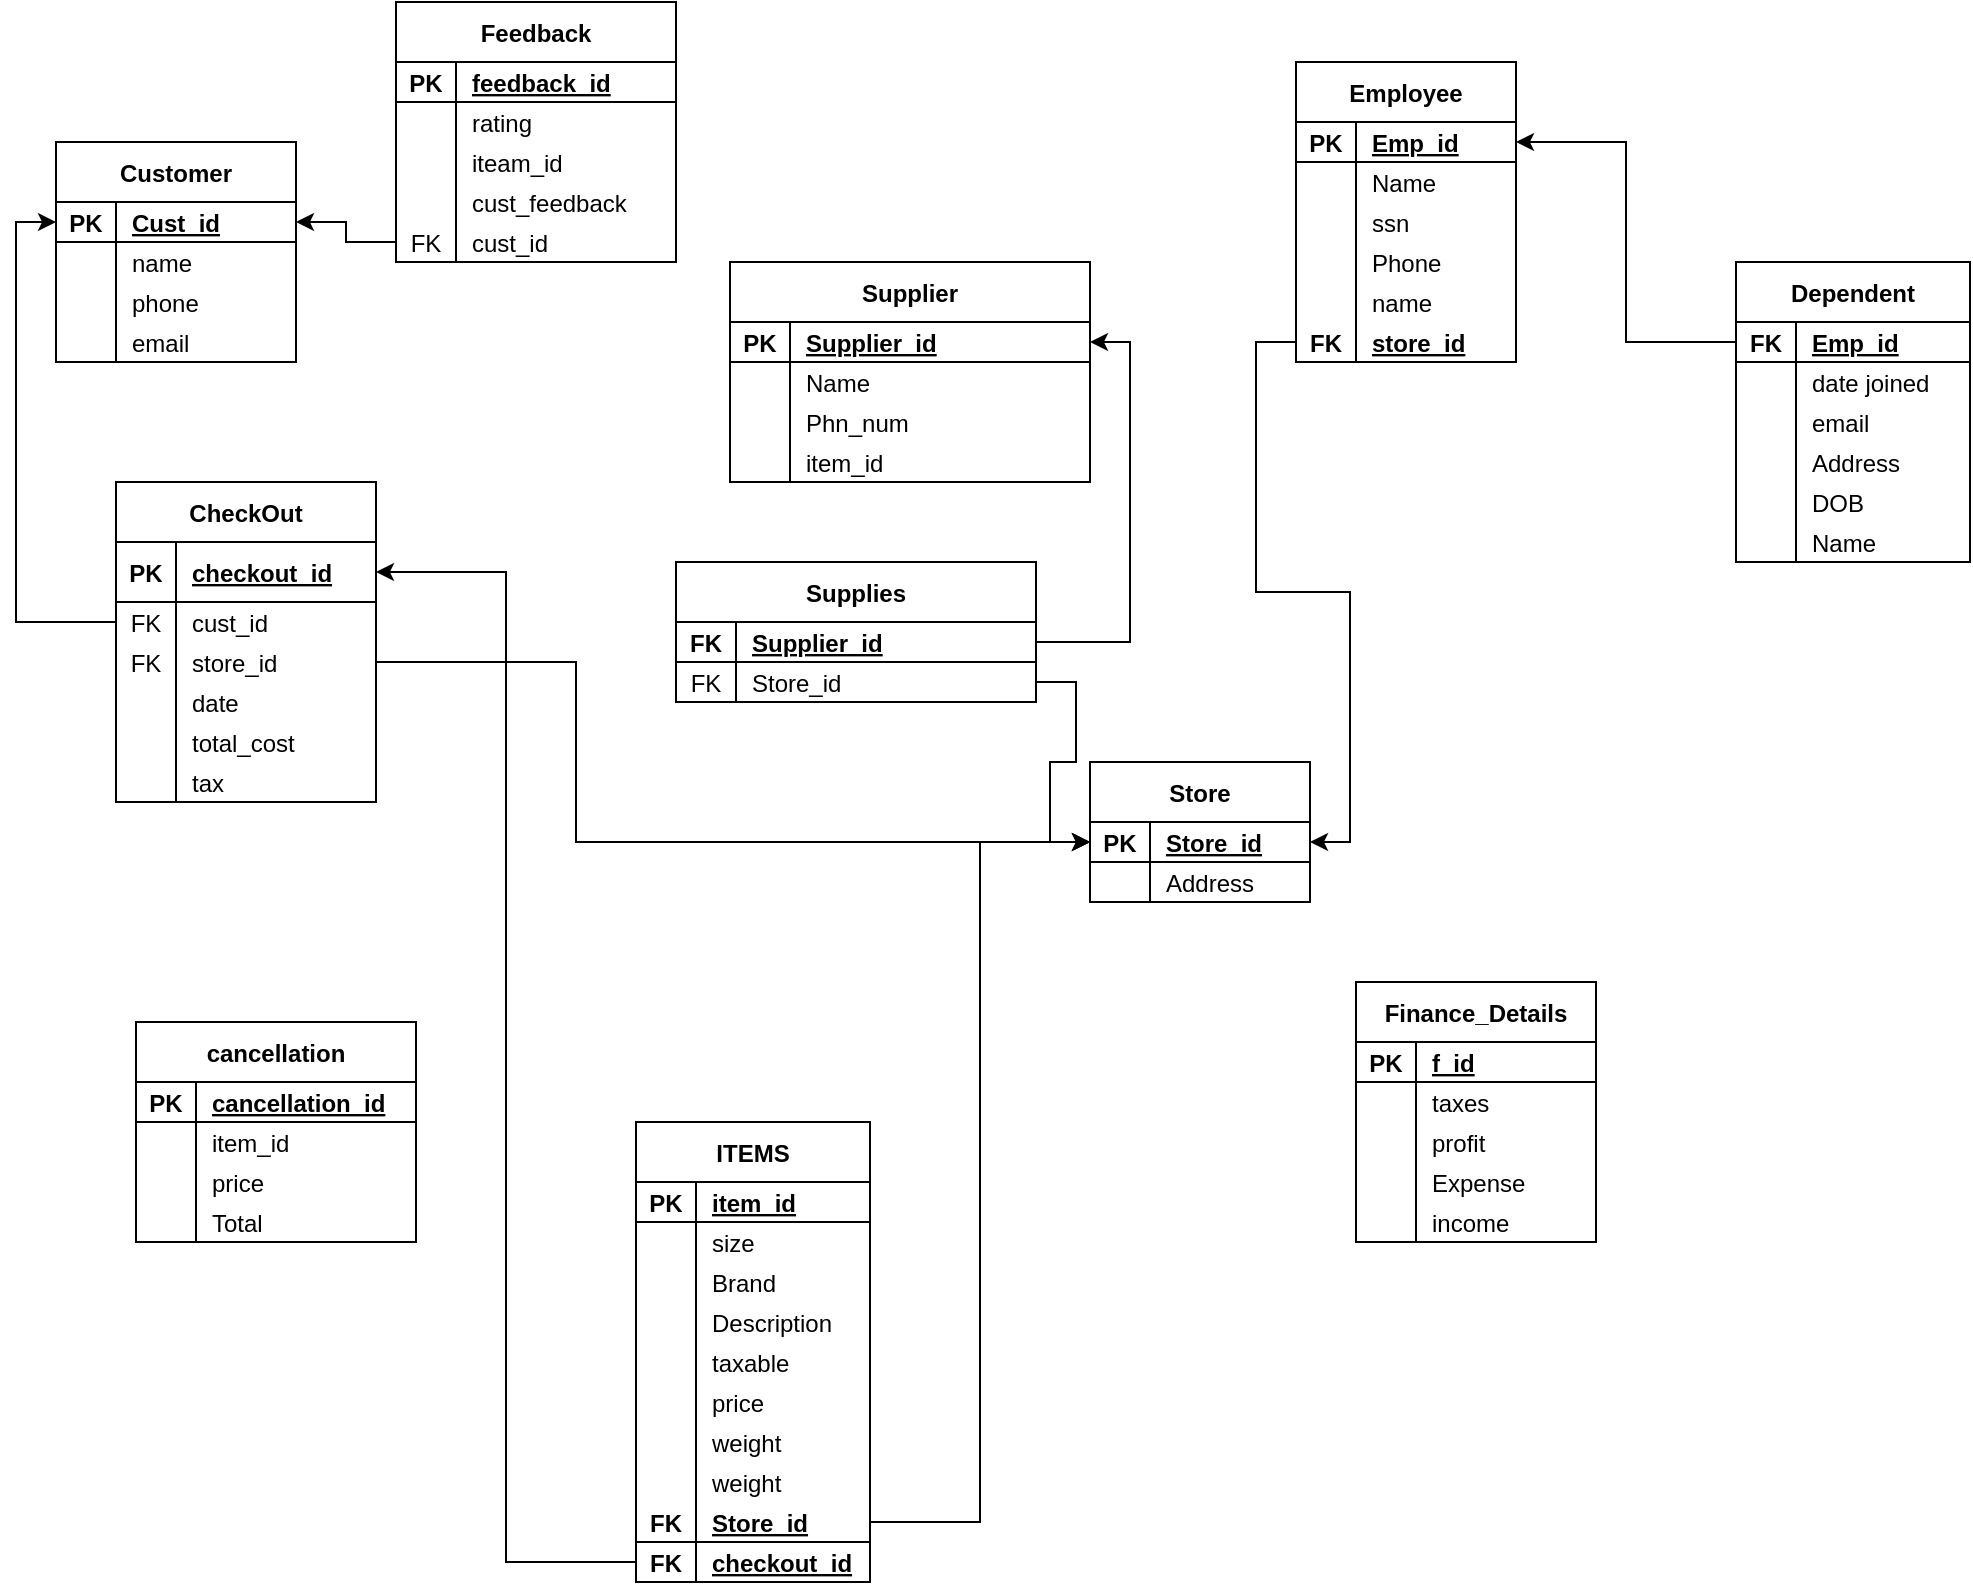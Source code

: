 <mxfile version="15.5.0" type="device"><diagram id="Qn04SrUW5E9qcEOKA5sf" name="Page-1"><mxGraphModel dx="1483" dy="833" grid="1" gridSize="10" guides="1" tooltips="1" connect="1" arrows="1" fold="1" page="1" pageScale="1" pageWidth="850" pageHeight="1100" math="0" shadow="0"><root><mxCell id="0"/><mxCell id="1" parent="0"/><mxCell id="wK6qM1mbIVK-55Dz6haw-14" value="Employee" style="shape=table;startSize=30;container=1;collapsible=1;childLayout=tableLayout;fixedRows=1;rowLines=0;fontStyle=1;align=center;resizeLast=1;" vertex="1" parent="1"><mxGeometry x="720" y="50" width="110" height="150" as="geometry"/></mxCell><mxCell id="wK6qM1mbIVK-55Dz6haw-15" value="" style="shape=partialRectangle;collapsible=0;dropTarget=0;pointerEvents=0;fillColor=none;top=0;left=0;bottom=1;right=0;points=[[0,0.5],[1,0.5]];portConstraint=eastwest;" vertex="1" parent="wK6qM1mbIVK-55Dz6haw-14"><mxGeometry y="30" width="110" height="20" as="geometry"/></mxCell><mxCell id="wK6qM1mbIVK-55Dz6haw-16" value="PK" style="shape=partialRectangle;connectable=0;fillColor=none;top=0;left=0;bottom=0;right=0;fontStyle=1;overflow=hidden;" vertex="1" parent="wK6qM1mbIVK-55Dz6haw-15"><mxGeometry width="30" height="20" as="geometry"><mxRectangle width="30" height="20" as="alternateBounds"/></mxGeometry></mxCell><mxCell id="wK6qM1mbIVK-55Dz6haw-17" value="Emp_id" style="shape=partialRectangle;connectable=0;fillColor=none;top=0;left=0;bottom=0;right=0;align=left;spacingLeft=6;fontStyle=5;overflow=hidden;" vertex="1" parent="wK6qM1mbIVK-55Dz6haw-15"><mxGeometry x="30" width="80" height="20" as="geometry"><mxRectangle width="80" height="20" as="alternateBounds"/></mxGeometry></mxCell><mxCell id="wK6qM1mbIVK-55Dz6haw-18" value="" style="shape=partialRectangle;collapsible=0;dropTarget=0;pointerEvents=0;fillColor=none;top=0;left=0;bottom=0;right=0;points=[[0,0.5],[1,0.5]];portConstraint=eastwest;" vertex="1" parent="wK6qM1mbIVK-55Dz6haw-14"><mxGeometry y="50" width="110" height="20" as="geometry"/></mxCell><mxCell id="wK6qM1mbIVK-55Dz6haw-19" value="" style="shape=partialRectangle;connectable=0;fillColor=none;top=0;left=0;bottom=0;right=0;editable=1;overflow=hidden;" vertex="1" parent="wK6qM1mbIVK-55Dz6haw-18"><mxGeometry width="30" height="20" as="geometry"><mxRectangle width="30" height="20" as="alternateBounds"/></mxGeometry></mxCell><mxCell id="wK6qM1mbIVK-55Dz6haw-20" value="Name" style="shape=partialRectangle;connectable=0;fillColor=none;top=0;left=0;bottom=0;right=0;align=left;spacingLeft=6;overflow=hidden;" vertex="1" parent="wK6qM1mbIVK-55Dz6haw-18"><mxGeometry x="30" width="80" height="20" as="geometry"><mxRectangle width="80" height="20" as="alternateBounds"/></mxGeometry></mxCell><mxCell id="wK6qM1mbIVK-55Dz6haw-21" value="" style="shape=partialRectangle;collapsible=0;dropTarget=0;pointerEvents=0;fillColor=none;top=0;left=0;bottom=0;right=0;points=[[0,0.5],[1,0.5]];portConstraint=eastwest;" vertex="1" parent="wK6qM1mbIVK-55Dz6haw-14"><mxGeometry y="70" width="110" height="20" as="geometry"/></mxCell><mxCell id="wK6qM1mbIVK-55Dz6haw-22" value="" style="shape=partialRectangle;connectable=0;fillColor=none;top=0;left=0;bottom=0;right=0;editable=1;overflow=hidden;" vertex="1" parent="wK6qM1mbIVK-55Dz6haw-21"><mxGeometry width="30" height="20" as="geometry"><mxRectangle width="30" height="20" as="alternateBounds"/></mxGeometry></mxCell><mxCell id="wK6qM1mbIVK-55Dz6haw-23" value="ssn" style="shape=partialRectangle;connectable=0;fillColor=none;top=0;left=0;bottom=0;right=0;align=left;spacingLeft=6;overflow=hidden;" vertex="1" parent="wK6qM1mbIVK-55Dz6haw-21"><mxGeometry x="30" width="80" height="20" as="geometry"><mxRectangle width="80" height="20" as="alternateBounds"/></mxGeometry></mxCell><mxCell id="wK6qM1mbIVK-55Dz6haw-24" value="" style="shape=partialRectangle;collapsible=0;dropTarget=0;pointerEvents=0;fillColor=none;top=0;left=0;bottom=0;right=0;points=[[0,0.5],[1,0.5]];portConstraint=eastwest;" vertex="1" parent="wK6qM1mbIVK-55Dz6haw-14"><mxGeometry y="90" width="110" height="20" as="geometry"/></mxCell><mxCell id="wK6qM1mbIVK-55Dz6haw-25" value="" style="shape=partialRectangle;connectable=0;fillColor=none;top=0;left=0;bottom=0;right=0;editable=1;overflow=hidden;" vertex="1" parent="wK6qM1mbIVK-55Dz6haw-24"><mxGeometry width="30" height="20" as="geometry"><mxRectangle width="30" height="20" as="alternateBounds"/></mxGeometry></mxCell><mxCell id="wK6qM1mbIVK-55Dz6haw-26" value="Phone" style="shape=partialRectangle;connectable=0;fillColor=none;top=0;left=0;bottom=0;right=0;align=left;spacingLeft=6;overflow=hidden;" vertex="1" parent="wK6qM1mbIVK-55Dz6haw-24"><mxGeometry x="30" width="80" height="20" as="geometry"><mxRectangle width="80" height="20" as="alternateBounds"/></mxGeometry></mxCell><mxCell id="wK6qM1mbIVK-55Dz6haw-137" value="" style="shape=partialRectangle;collapsible=0;dropTarget=0;pointerEvents=0;fillColor=none;top=0;left=0;bottom=0;right=0;points=[[0,0.5],[1,0.5]];portConstraint=eastwest;" vertex="1" parent="wK6qM1mbIVK-55Dz6haw-14"><mxGeometry y="110" width="110" height="20" as="geometry"/></mxCell><mxCell id="wK6qM1mbIVK-55Dz6haw-138" value="" style="shape=partialRectangle;connectable=0;fillColor=none;top=0;left=0;bottom=0;right=0;editable=1;overflow=hidden;" vertex="1" parent="wK6qM1mbIVK-55Dz6haw-137"><mxGeometry width="30" height="20" as="geometry"><mxRectangle width="30" height="20" as="alternateBounds"/></mxGeometry></mxCell><mxCell id="wK6qM1mbIVK-55Dz6haw-139" value="name" style="shape=partialRectangle;connectable=0;fillColor=none;top=0;left=0;bottom=0;right=0;align=left;spacingLeft=6;overflow=hidden;" vertex="1" parent="wK6qM1mbIVK-55Dz6haw-137"><mxGeometry x="30" width="80" height="20" as="geometry"><mxRectangle width="80" height="20" as="alternateBounds"/></mxGeometry></mxCell><mxCell id="wK6qM1mbIVK-55Dz6haw-140" value="" style="shape=partialRectangle;collapsible=0;dropTarget=0;pointerEvents=0;fillColor=none;top=0;left=0;bottom=1;right=0;points=[[0,0.5],[1,0.5]];portConstraint=eastwest;" vertex="1" parent="wK6qM1mbIVK-55Dz6haw-14"><mxGeometry y="130" width="110" height="20" as="geometry"/></mxCell><mxCell id="wK6qM1mbIVK-55Dz6haw-141" value="FK" style="shape=partialRectangle;connectable=0;fillColor=none;top=0;left=0;bottom=0;right=0;fontStyle=1;overflow=hidden;" vertex="1" parent="wK6qM1mbIVK-55Dz6haw-140"><mxGeometry width="30" height="20" as="geometry"><mxRectangle width="30" height="20" as="alternateBounds"/></mxGeometry></mxCell><mxCell id="wK6qM1mbIVK-55Dz6haw-142" value="store_id" style="shape=partialRectangle;connectable=0;fillColor=none;top=0;left=0;bottom=0;right=0;align=left;spacingLeft=6;fontStyle=5;overflow=hidden;" vertex="1" parent="wK6qM1mbIVK-55Dz6haw-140"><mxGeometry x="30" width="80" height="20" as="geometry"><mxRectangle width="80" height="20" as="alternateBounds"/></mxGeometry></mxCell><mxCell id="wK6qM1mbIVK-55Dz6haw-27" value="Customer" style="shape=table;startSize=30;container=1;collapsible=1;childLayout=tableLayout;fixedRows=1;rowLines=0;fontStyle=1;align=center;resizeLast=1;" vertex="1" parent="1"><mxGeometry x="100" y="90" width="120" height="110" as="geometry"/></mxCell><mxCell id="wK6qM1mbIVK-55Dz6haw-28" value="" style="shape=partialRectangle;collapsible=0;dropTarget=0;pointerEvents=0;fillColor=none;top=0;left=0;bottom=1;right=0;points=[[0,0.5],[1,0.5]];portConstraint=eastwest;" vertex="1" parent="wK6qM1mbIVK-55Dz6haw-27"><mxGeometry y="30" width="120" height="20" as="geometry"/></mxCell><mxCell id="wK6qM1mbIVK-55Dz6haw-29" value="PK" style="shape=partialRectangle;connectable=0;fillColor=none;top=0;left=0;bottom=0;right=0;fontStyle=1;overflow=hidden;" vertex="1" parent="wK6qM1mbIVK-55Dz6haw-28"><mxGeometry width="30" height="20" as="geometry"><mxRectangle width="30" height="20" as="alternateBounds"/></mxGeometry></mxCell><mxCell id="wK6qM1mbIVK-55Dz6haw-30" value="Cust_id" style="shape=partialRectangle;connectable=0;fillColor=none;top=0;left=0;bottom=0;right=0;align=left;spacingLeft=6;fontStyle=5;overflow=hidden;" vertex="1" parent="wK6qM1mbIVK-55Dz6haw-28"><mxGeometry x="30" width="90" height="20" as="geometry"><mxRectangle width="90" height="20" as="alternateBounds"/></mxGeometry></mxCell><mxCell id="wK6qM1mbIVK-55Dz6haw-31" value="" style="shape=partialRectangle;collapsible=0;dropTarget=0;pointerEvents=0;fillColor=none;top=0;left=0;bottom=0;right=0;points=[[0,0.5],[1,0.5]];portConstraint=eastwest;" vertex="1" parent="wK6qM1mbIVK-55Dz6haw-27"><mxGeometry y="50" width="120" height="20" as="geometry"/></mxCell><mxCell id="wK6qM1mbIVK-55Dz6haw-32" value="" style="shape=partialRectangle;connectable=0;fillColor=none;top=0;left=0;bottom=0;right=0;editable=1;overflow=hidden;" vertex="1" parent="wK6qM1mbIVK-55Dz6haw-31"><mxGeometry width="30" height="20" as="geometry"><mxRectangle width="30" height="20" as="alternateBounds"/></mxGeometry></mxCell><mxCell id="wK6qM1mbIVK-55Dz6haw-33" value="name" style="shape=partialRectangle;connectable=0;fillColor=none;top=0;left=0;bottom=0;right=0;align=left;spacingLeft=6;overflow=hidden;" vertex="1" parent="wK6qM1mbIVK-55Dz6haw-31"><mxGeometry x="30" width="90" height="20" as="geometry"><mxRectangle width="90" height="20" as="alternateBounds"/></mxGeometry></mxCell><mxCell id="wK6qM1mbIVK-55Dz6haw-34" value="" style="shape=partialRectangle;collapsible=0;dropTarget=0;pointerEvents=0;fillColor=none;top=0;left=0;bottom=0;right=0;points=[[0,0.5],[1,0.5]];portConstraint=eastwest;" vertex="1" parent="wK6qM1mbIVK-55Dz6haw-27"><mxGeometry y="70" width="120" height="20" as="geometry"/></mxCell><mxCell id="wK6qM1mbIVK-55Dz6haw-35" value="" style="shape=partialRectangle;connectable=0;fillColor=none;top=0;left=0;bottom=0;right=0;editable=1;overflow=hidden;" vertex="1" parent="wK6qM1mbIVK-55Dz6haw-34"><mxGeometry width="30" height="20" as="geometry"><mxRectangle width="30" height="20" as="alternateBounds"/></mxGeometry></mxCell><mxCell id="wK6qM1mbIVK-55Dz6haw-36" value="phone" style="shape=partialRectangle;connectable=0;fillColor=none;top=0;left=0;bottom=0;right=0;align=left;spacingLeft=6;overflow=hidden;" vertex="1" parent="wK6qM1mbIVK-55Dz6haw-34"><mxGeometry x="30" width="90" height="20" as="geometry"><mxRectangle width="90" height="20" as="alternateBounds"/></mxGeometry></mxCell><mxCell id="wK6qM1mbIVK-55Dz6haw-37" value="" style="shape=partialRectangle;collapsible=0;dropTarget=0;pointerEvents=0;fillColor=none;top=0;left=0;bottom=0;right=0;points=[[0,0.5],[1,0.5]];portConstraint=eastwest;" vertex="1" parent="wK6qM1mbIVK-55Dz6haw-27"><mxGeometry y="90" width="120" height="20" as="geometry"/></mxCell><mxCell id="wK6qM1mbIVK-55Dz6haw-38" value="" style="shape=partialRectangle;connectable=0;fillColor=none;top=0;left=0;bottom=0;right=0;editable=1;overflow=hidden;" vertex="1" parent="wK6qM1mbIVK-55Dz6haw-37"><mxGeometry width="30" height="20" as="geometry"><mxRectangle width="30" height="20" as="alternateBounds"/></mxGeometry></mxCell><mxCell id="wK6qM1mbIVK-55Dz6haw-39" value="email" style="shape=partialRectangle;connectable=0;fillColor=none;top=0;left=0;bottom=0;right=0;align=left;spacingLeft=6;overflow=hidden;" vertex="1" parent="wK6qM1mbIVK-55Dz6haw-37"><mxGeometry x="30" width="90" height="20" as="geometry"><mxRectangle width="90" height="20" as="alternateBounds"/></mxGeometry></mxCell><mxCell id="wK6qM1mbIVK-55Dz6haw-40" value="ITEMS" style="shape=table;startSize=30;container=1;collapsible=1;childLayout=tableLayout;fixedRows=1;rowLines=0;fontStyle=1;align=center;resizeLast=1;" vertex="1" parent="1"><mxGeometry x="390" y="580" width="117" height="230" as="geometry"/></mxCell><mxCell id="wK6qM1mbIVK-55Dz6haw-41" value="" style="shape=partialRectangle;collapsible=0;dropTarget=0;pointerEvents=0;fillColor=none;top=0;left=0;bottom=1;right=0;points=[[0,0.5],[1,0.5]];portConstraint=eastwest;" vertex="1" parent="wK6qM1mbIVK-55Dz6haw-40"><mxGeometry y="30" width="117" height="20" as="geometry"/></mxCell><mxCell id="wK6qM1mbIVK-55Dz6haw-42" value="PK" style="shape=partialRectangle;connectable=0;fillColor=none;top=0;left=0;bottom=0;right=0;fontStyle=1;overflow=hidden;" vertex="1" parent="wK6qM1mbIVK-55Dz6haw-41"><mxGeometry width="30" height="20" as="geometry"><mxRectangle width="30" height="20" as="alternateBounds"/></mxGeometry></mxCell><mxCell id="wK6qM1mbIVK-55Dz6haw-43" value="item_id" style="shape=partialRectangle;connectable=0;fillColor=none;top=0;left=0;bottom=0;right=0;align=left;spacingLeft=6;fontStyle=5;overflow=hidden;" vertex="1" parent="wK6qM1mbIVK-55Dz6haw-41"><mxGeometry x="30" width="87" height="20" as="geometry"><mxRectangle width="87" height="20" as="alternateBounds"/></mxGeometry></mxCell><mxCell id="wK6qM1mbIVK-55Dz6haw-44" value="" style="shape=partialRectangle;collapsible=0;dropTarget=0;pointerEvents=0;fillColor=none;top=0;left=0;bottom=0;right=0;points=[[0,0.5],[1,0.5]];portConstraint=eastwest;" vertex="1" parent="wK6qM1mbIVK-55Dz6haw-40"><mxGeometry y="50" width="117" height="20" as="geometry"/></mxCell><mxCell id="wK6qM1mbIVK-55Dz6haw-45" value="" style="shape=partialRectangle;connectable=0;fillColor=none;top=0;left=0;bottom=0;right=0;editable=1;overflow=hidden;" vertex="1" parent="wK6qM1mbIVK-55Dz6haw-44"><mxGeometry width="30" height="20" as="geometry"><mxRectangle width="30" height="20" as="alternateBounds"/></mxGeometry></mxCell><mxCell id="wK6qM1mbIVK-55Dz6haw-46" value="size" style="shape=partialRectangle;connectable=0;fillColor=none;top=0;left=0;bottom=0;right=0;align=left;spacingLeft=6;overflow=hidden;" vertex="1" parent="wK6qM1mbIVK-55Dz6haw-44"><mxGeometry x="30" width="87" height="20" as="geometry"><mxRectangle width="87" height="20" as="alternateBounds"/></mxGeometry></mxCell><mxCell id="wK6qM1mbIVK-55Dz6haw-47" value="" style="shape=partialRectangle;collapsible=0;dropTarget=0;pointerEvents=0;fillColor=none;top=0;left=0;bottom=0;right=0;points=[[0,0.5],[1,0.5]];portConstraint=eastwest;" vertex="1" parent="wK6qM1mbIVK-55Dz6haw-40"><mxGeometry y="70" width="117" height="20" as="geometry"/></mxCell><mxCell id="wK6qM1mbIVK-55Dz6haw-48" value="" style="shape=partialRectangle;connectable=0;fillColor=none;top=0;left=0;bottom=0;right=0;editable=1;overflow=hidden;" vertex="1" parent="wK6qM1mbIVK-55Dz6haw-47"><mxGeometry width="30" height="20" as="geometry"><mxRectangle width="30" height="20" as="alternateBounds"/></mxGeometry></mxCell><mxCell id="wK6qM1mbIVK-55Dz6haw-49" value="Brand" style="shape=partialRectangle;connectable=0;fillColor=none;top=0;left=0;bottom=0;right=0;align=left;spacingLeft=6;overflow=hidden;" vertex="1" parent="wK6qM1mbIVK-55Dz6haw-47"><mxGeometry x="30" width="87" height="20" as="geometry"><mxRectangle width="87" height="20" as="alternateBounds"/></mxGeometry></mxCell><mxCell id="wK6qM1mbIVK-55Dz6haw-50" value="" style="shape=partialRectangle;collapsible=0;dropTarget=0;pointerEvents=0;fillColor=none;top=0;left=0;bottom=0;right=0;points=[[0,0.5],[1,0.5]];portConstraint=eastwest;" vertex="1" parent="wK6qM1mbIVK-55Dz6haw-40"><mxGeometry y="90" width="117" height="20" as="geometry"/></mxCell><mxCell id="wK6qM1mbIVK-55Dz6haw-51" value="" style="shape=partialRectangle;connectable=0;fillColor=none;top=0;left=0;bottom=0;right=0;editable=1;overflow=hidden;" vertex="1" parent="wK6qM1mbIVK-55Dz6haw-50"><mxGeometry width="30" height="20" as="geometry"><mxRectangle width="30" height="20" as="alternateBounds"/></mxGeometry></mxCell><mxCell id="wK6qM1mbIVK-55Dz6haw-52" value="Description" style="shape=partialRectangle;connectable=0;fillColor=none;top=0;left=0;bottom=0;right=0;align=left;spacingLeft=6;overflow=hidden;" vertex="1" parent="wK6qM1mbIVK-55Dz6haw-50"><mxGeometry x="30" width="87" height="20" as="geometry"><mxRectangle width="87" height="20" as="alternateBounds"/></mxGeometry></mxCell><mxCell id="wK6qM1mbIVK-55Dz6haw-152" value="" style="shape=partialRectangle;collapsible=0;dropTarget=0;pointerEvents=0;fillColor=none;top=0;left=0;bottom=0;right=0;points=[[0,0.5],[1,0.5]];portConstraint=eastwest;" vertex="1" parent="wK6qM1mbIVK-55Dz6haw-40"><mxGeometry y="110" width="117" height="20" as="geometry"/></mxCell><mxCell id="wK6qM1mbIVK-55Dz6haw-153" value="" style="shape=partialRectangle;connectable=0;fillColor=none;top=0;left=0;bottom=0;right=0;editable=1;overflow=hidden;" vertex="1" parent="wK6qM1mbIVK-55Dz6haw-152"><mxGeometry width="30" height="20" as="geometry"><mxRectangle width="30" height="20" as="alternateBounds"/></mxGeometry></mxCell><mxCell id="wK6qM1mbIVK-55Dz6haw-154" value="taxable" style="shape=partialRectangle;connectable=0;fillColor=none;top=0;left=0;bottom=0;right=0;align=left;spacingLeft=6;overflow=hidden;" vertex="1" parent="wK6qM1mbIVK-55Dz6haw-152"><mxGeometry x="30" width="87" height="20" as="geometry"><mxRectangle width="87" height="20" as="alternateBounds"/></mxGeometry></mxCell><mxCell id="wK6qM1mbIVK-55Dz6haw-155" value="" style="shape=partialRectangle;collapsible=0;dropTarget=0;pointerEvents=0;fillColor=none;top=0;left=0;bottom=0;right=0;points=[[0,0.5],[1,0.5]];portConstraint=eastwest;" vertex="1" parent="wK6qM1mbIVK-55Dz6haw-40"><mxGeometry y="130" width="117" height="20" as="geometry"/></mxCell><mxCell id="wK6qM1mbIVK-55Dz6haw-156" value="" style="shape=partialRectangle;connectable=0;fillColor=none;top=0;left=0;bottom=0;right=0;editable=1;overflow=hidden;" vertex="1" parent="wK6qM1mbIVK-55Dz6haw-155"><mxGeometry width="30" height="20" as="geometry"><mxRectangle width="30" height="20" as="alternateBounds"/></mxGeometry></mxCell><mxCell id="wK6qM1mbIVK-55Dz6haw-157" value="price" style="shape=partialRectangle;connectable=0;fillColor=none;top=0;left=0;bottom=0;right=0;align=left;spacingLeft=6;overflow=hidden;" vertex="1" parent="wK6qM1mbIVK-55Dz6haw-155"><mxGeometry x="30" width="87" height="20" as="geometry"><mxRectangle width="87" height="20" as="alternateBounds"/></mxGeometry></mxCell><mxCell id="wK6qM1mbIVK-55Dz6haw-158" value="" style="shape=partialRectangle;collapsible=0;dropTarget=0;pointerEvents=0;fillColor=none;top=0;left=0;bottom=0;right=0;points=[[0,0.5],[1,0.5]];portConstraint=eastwest;" vertex="1" parent="wK6qM1mbIVK-55Dz6haw-40"><mxGeometry y="150" width="117" height="20" as="geometry"/></mxCell><mxCell id="wK6qM1mbIVK-55Dz6haw-159" value="" style="shape=partialRectangle;connectable=0;fillColor=none;top=0;left=0;bottom=0;right=0;editable=1;overflow=hidden;" vertex="1" parent="wK6qM1mbIVK-55Dz6haw-158"><mxGeometry width="30" height="20" as="geometry"><mxRectangle width="30" height="20" as="alternateBounds"/></mxGeometry></mxCell><mxCell id="wK6qM1mbIVK-55Dz6haw-160" value="weight" style="shape=partialRectangle;connectable=0;fillColor=none;top=0;left=0;bottom=0;right=0;align=left;spacingLeft=6;overflow=hidden;" vertex="1" parent="wK6qM1mbIVK-55Dz6haw-158"><mxGeometry x="30" width="87" height="20" as="geometry"><mxRectangle width="87" height="20" as="alternateBounds"/></mxGeometry></mxCell><mxCell id="wK6qM1mbIVK-55Dz6haw-161" value="" style="shape=partialRectangle;collapsible=0;dropTarget=0;pointerEvents=0;fillColor=none;top=0;left=0;bottom=0;right=0;points=[[0,0.5],[1,0.5]];portConstraint=eastwest;strokeWidth=0;" vertex="1" parent="wK6qM1mbIVK-55Dz6haw-40"><mxGeometry y="170" width="117" height="20" as="geometry"/></mxCell><mxCell id="wK6qM1mbIVK-55Dz6haw-162" value="" style="shape=partialRectangle;connectable=0;fillColor=none;top=0;left=0;bottom=0;right=0;editable=1;overflow=hidden;" vertex="1" parent="wK6qM1mbIVK-55Dz6haw-161"><mxGeometry width="30" height="20" as="geometry"><mxRectangle width="30" height="20" as="alternateBounds"/></mxGeometry></mxCell><mxCell id="wK6qM1mbIVK-55Dz6haw-163" value="weight" style="shape=partialRectangle;connectable=0;fillColor=none;top=0;left=0;bottom=0;right=0;align=left;spacingLeft=6;overflow=hidden;" vertex="1" parent="wK6qM1mbIVK-55Dz6haw-161"><mxGeometry x="30" width="87" height="20" as="geometry"><mxRectangle width="87" height="20" as="alternateBounds"/></mxGeometry></mxCell><mxCell id="wK6qM1mbIVK-55Dz6haw-164" value="" style="shape=partialRectangle;collapsible=0;dropTarget=0;pointerEvents=0;fillColor=none;top=0;left=0;bottom=1;right=0;points=[[0,0.5],[1,0.5]];portConstraint=eastwest;strokeWidth=1;perimeterSpacing=0;" vertex="1" parent="wK6qM1mbIVK-55Dz6haw-40"><mxGeometry y="190" width="117" height="20" as="geometry"/></mxCell><mxCell id="wK6qM1mbIVK-55Dz6haw-165" value="FK" style="shape=partialRectangle;connectable=0;fillColor=none;top=0;left=0;bottom=0;right=0;fontStyle=1;overflow=hidden;" vertex="1" parent="wK6qM1mbIVK-55Dz6haw-164"><mxGeometry width="30" height="20" as="geometry"><mxRectangle width="30" height="20" as="alternateBounds"/></mxGeometry></mxCell><mxCell id="wK6qM1mbIVK-55Dz6haw-166" value="Store_id" style="shape=partialRectangle;connectable=0;fillColor=none;top=0;left=0;bottom=0;right=0;align=left;spacingLeft=6;fontStyle=5;overflow=hidden;" vertex="1" parent="wK6qM1mbIVK-55Dz6haw-164"><mxGeometry x="30" width="87" height="20" as="geometry"><mxRectangle width="87" height="20" as="alternateBounds"/></mxGeometry></mxCell><mxCell id="wK6qM1mbIVK-55Dz6haw-167" value="" style="shape=partialRectangle;collapsible=0;dropTarget=0;pointerEvents=0;fillColor=none;top=0;left=0;bottom=1;right=0;points=[[0,0.5],[1,0.5]];portConstraint=eastwest;" vertex="1" parent="wK6qM1mbIVK-55Dz6haw-40"><mxGeometry y="210" width="117" height="20" as="geometry"/></mxCell><mxCell id="wK6qM1mbIVK-55Dz6haw-168" value="FK" style="shape=partialRectangle;connectable=0;fillColor=none;top=0;left=0;bottom=0;right=0;fontStyle=1;overflow=hidden;" vertex="1" parent="wK6qM1mbIVK-55Dz6haw-167"><mxGeometry width="30" height="20" as="geometry"><mxRectangle width="30" height="20" as="alternateBounds"/></mxGeometry></mxCell><mxCell id="wK6qM1mbIVK-55Dz6haw-169" value="checkout_id" style="shape=partialRectangle;connectable=0;fillColor=none;top=0;left=0;bottom=0;right=0;align=left;spacingLeft=6;fontStyle=5;overflow=hidden;" vertex="1" parent="wK6qM1mbIVK-55Dz6haw-167"><mxGeometry x="30" width="87" height="20" as="geometry"><mxRectangle width="87" height="20" as="alternateBounds"/></mxGeometry></mxCell><mxCell id="wK6qM1mbIVK-55Dz6haw-53" value="Dependent" style="shape=table;startSize=30;container=1;collapsible=1;childLayout=tableLayout;fixedRows=1;rowLines=0;fontStyle=1;align=center;resizeLast=1;" vertex="1" parent="1"><mxGeometry x="940" y="150" width="117" height="150" as="geometry"/></mxCell><mxCell id="wK6qM1mbIVK-55Dz6haw-54" value="" style="shape=partialRectangle;collapsible=0;dropTarget=0;pointerEvents=0;fillColor=none;top=0;left=0;bottom=1;right=0;points=[[0,0.5],[1,0.5]];portConstraint=eastwest;" vertex="1" parent="wK6qM1mbIVK-55Dz6haw-53"><mxGeometry y="30" width="117" height="20" as="geometry"/></mxCell><mxCell id="wK6qM1mbIVK-55Dz6haw-55" value="FK" style="shape=partialRectangle;connectable=0;fillColor=none;top=0;left=0;bottom=0;right=0;fontStyle=1;overflow=hidden;" vertex="1" parent="wK6qM1mbIVK-55Dz6haw-54"><mxGeometry width="30" height="20" as="geometry"><mxRectangle width="30" height="20" as="alternateBounds"/></mxGeometry></mxCell><mxCell id="wK6qM1mbIVK-55Dz6haw-56" value="Emp_id" style="shape=partialRectangle;connectable=0;fillColor=none;top=0;left=0;bottom=0;right=0;align=left;spacingLeft=6;fontStyle=5;overflow=hidden;" vertex="1" parent="wK6qM1mbIVK-55Dz6haw-54"><mxGeometry x="30" width="87" height="20" as="geometry"><mxRectangle width="87" height="20" as="alternateBounds"/></mxGeometry></mxCell><mxCell id="wK6qM1mbIVK-55Dz6haw-57" value="" style="shape=partialRectangle;collapsible=0;dropTarget=0;pointerEvents=0;fillColor=none;top=0;left=0;bottom=0;right=0;points=[[0,0.5],[1,0.5]];portConstraint=eastwest;" vertex="1" parent="wK6qM1mbIVK-55Dz6haw-53"><mxGeometry y="50" width="117" height="20" as="geometry"/></mxCell><mxCell id="wK6qM1mbIVK-55Dz6haw-58" value="" style="shape=partialRectangle;connectable=0;fillColor=none;top=0;left=0;bottom=0;right=0;editable=1;overflow=hidden;" vertex="1" parent="wK6qM1mbIVK-55Dz6haw-57"><mxGeometry width="30" height="20" as="geometry"><mxRectangle width="30" height="20" as="alternateBounds"/></mxGeometry></mxCell><mxCell id="wK6qM1mbIVK-55Dz6haw-59" value="date joined" style="shape=partialRectangle;connectable=0;fillColor=none;top=0;left=0;bottom=0;right=0;align=left;spacingLeft=6;overflow=hidden;" vertex="1" parent="wK6qM1mbIVK-55Dz6haw-57"><mxGeometry x="30" width="87" height="20" as="geometry"><mxRectangle width="87" height="20" as="alternateBounds"/></mxGeometry></mxCell><mxCell id="wK6qM1mbIVK-55Dz6haw-60" value="" style="shape=partialRectangle;collapsible=0;dropTarget=0;pointerEvents=0;fillColor=none;top=0;left=0;bottom=0;right=0;points=[[0,0.5],[1,0.5]];portConstraint=eastwest;" vertex="1" parent="wK6qM1mbIVK-55Dz6haw-53"><mxGeometry y="70" width="117" height="20" as="geometry"/></mxCell><mxCell id="wK6qM1mbIVK-55Dz6haw-61" value="" style="shape=partialRectangle;connectable=0;fillColor=none;top=0;left=0;bottom=0;right=0;editable=1;overflow=hidden;" vertex="1" parent="wK6qM1mbIVK-55Dz6haw-60"><mxGeometry width="30" height="20" as="geometry"><mxRectangle width="30" height="20" as="alternateBounds"/></mxGeometry></mxCell><mxCell id="wK6qM1mbIVK-55Dz6haw-62" value="email" style="shape=partialRectangle;connectable=0;fillColor=none;top=0;left=0;bottom=0;right=0;align=left;spacingLeft=6;overflow=hidden;" vertex="1" parent="wK6qM1mbIVK-55Dz6haw-60"><mxGeometry x="30" width="87" height="20" as="geometry"><mxRectangle width="87" height="20" as="alternateBounds"/></mxGeometry></mxCell><mxCell id="wK6qM1mbIVK-55Dz6haw-63" value="" style="shape=partialRectangle;collapsible=0;dropTarget=0;pointerEvents=0;fillColor=none;top=0;left=0;bottom=0;right=0;points=[[0,0.5],[1,0.5]];portConstraint=eastwest;" vertex="1" parent="wK6qM1mbIVK-55Dz6haw-53"><mxGeometry y="90" width="117" height="20" as="geometry"/></mxCell><mxCell id="wK6qM1mbIVK-55Dz6haw-64" value="" style="shape=partialRectangle;connectable=0;fillColor=none;top=0;left=0;bottom=0;right=0;editable=1;overflow=hidden;" vertex="1" parent="wK6qM1mbIVK-55Dz6haw-63"><mxGeometry width="30" height="20" as="geometry"><mxRectangle width="30" height="20" as="alternateBounds"/></mxGeometry></mxCell><mxCell id="wK6qM1mbIVK-55Dz6haw-65" value="Address" style="shape=partialRectangle;connectable=0;fillColor=none;top=0;left=0;bottom=0;right=0;align=left;spacingLeft=6;overflow=hidden;" vertex="1" parent="wK6qM1mbIVK-55Dz6haw-63"><mxGeometry x="30" width="87" height="20" as="geometry"><mxRectangle width="87" height="20" as="alternateBounds"/></mxGeometry></mxCell><mxCell id="wK6qM1mbIVK-55Dz6haw-143" value="" style="shape=partialRectangle;collapsible=0;dropTarget=0;pointerEvents=0;fillColor=none;top=0;left=0;bottom=0;right=0;points=[[0,0.5],[1,0.5]];portConstraint=eastwest;" vertex="1" parent="wK6qM1mbIVK-55Dz6haw-53"><mxGeometry y="110" width="117" height="20" as="geometry"/></mxCell><mxCell id="wK6qM1mbIVK-55Dz6haw-144" value="" style="shape=partialRectangle;connectable=0;fillColor=none;top=0;left=0;bottom=0;right=0;editable=1;overflow=hidden;" vertex="1" parent="wK6qM1mbIVK-55Dz6haw-143"><mxGeometry width="30" height="20" as="geometry"><mxRectangle width="30" height="20" as="alternateBounds"/></mxGeometry></mxCell><mxCell id="wK6qM1mbIVK-55Dz6haw-145" value="DOB" style="shape=partialRectangle;connectable=0;fillColor=none;top=0;left=0;bottom=0;right=0;align=left;spacingLeft=6;overflow=hidden;" vertex="1" parent="wK6qM1mbIVK-55Dz6haw-143"><mxGeometry x="30" width="87" height="20" as="geometry"><mxRectangle width="87" height="20" as="alternateBounds"/></mxGeometry></mxCell><mxCell id="wK6qM1mbIVK-55Dz6haw-146" value="" style="shape=partialRectangle;collapsible=0;dropTarget=0;pointerEvents=0;fillColor=none;top=0;left=0;bottom=0;right=0;points=[[0,0.5],[1,0.5]];portConstraint=eastwest;" vertex="1" parent="wK6qM1mbIVK-55Dz6haw-53"><mxGeometry y="130" width="117" height="20" as="geometry"/></mxCell><mxCell id="wK6qM1mbIVK-55Dz6haw-147" value="" style="shape=partialRectangle;connectable=0;fillColor=none;top=0;left=0;bottom=0;right=0;editable=1;overflow=hidden;" vertex="1" parent="wK6qM1mbIVK-55Dz6haw-146"><mxGeometry width="30" height="20" as="geometry"><mxRectangle width="30" height="20" as="alternateBounds"/></mxGeometry></mxCell><mxCell id="wK6qM1mbIVK-55Dz6haw-148" value="Name" style="shape=partialRectangle;connectable=0;fillColor=none;top=0;left=0;bottom=0;right=0;align=left;spacingLeft=6;overflow=hidden;" vertex="1" parent="wK6qM1mbIVK-55Dz6haw-146"><mxGeometry x="30" width="87" height="20" as="geometry"><mxRectangle width="87" height="20" as="alternateBounds"/></mxGeometry></mxCell><mxCell id="wK6qM1mbIVK-55Dz6haw-66" value="CheckOut" style="shape=table;startSize=30;container=1;collapsible=1;childLayout=tableLayout;fixedRows=1;rowLines=0;fontStyle=1;align=center;resizeLast=1;" vertex="1" parent="1"><mxGeometry x="130" y="260" width="130" height="160" as="geometry"/></mxCell><mxCell id="wK6qM1mbIVK-55Dz6haw-67" value="" style="shape=partialRectangle;collapsible=0;dropTarget=0;pointerEvents=0;fillColor=none;top=0;left=0;bottom=1;right=0;points=[[0,0.5],[1,0.5]];portConstraint=eastwest;" vertex="1" parent="wK6qM1mbIVK-55Dz6haw-66"><mxGeometry y="30" width="130" height="30" as="geometry"/></mxCell><mxCell id="wK6qM1mbIVK-55Dz6haw-68" value="PK" style="shape=partialRectangle;connectable=0;fillColor=none;top=0;left=0;bottom=0;right=0;fontStyle=1;overflow=hidden;" vertex="1" parent="wK6qM1mbIVK-55Dz6haw-67"><mxGeometry width="30" height="30" as="geometry"><mxRectangle width="30" height="30" as="alternateBounds"/></mxGeometry></mxCell><mxCell id="wK6qM1mbIVK-55Dz6haw-69" value="checkout_id" style="shape=partialRectangle;connectable=0;fillColor=none;top=0;left=0;bottom=0;right=0;align=left;spacingLeft=6;fontStyle=5;overflow=hidden;" vertex="1" parent="wK6qM1mbIVK-55Dz6haw-67"><mxGeometry x="30" width="100" height="30" as="geometry"><mxRectangle width="100" height="30" as="alternateBounds"/></mxGeometry></mxCell><mxCell id="wK6qM1mbIVK-55Dz6haw-70" value="" style="shape=partialRectangle;collapsible=0;dropTarget=0;pointerEvents=0;fillColor=none;top=0;left=0;bottom=0;right=0;points=[[0,0.5],[1,0.5]];portConstraint=eastwest;" vertex="1" parent="wK6qM1mbIVK-55Dz6haw-66"><mxGeometry y="60" width="130" height="20" as="geometry"/></mxCell><mxCell id="wK6qM1mbIVK-55Dz6haw-71" value="FK" style="shape=partialRectangle;connectable=0;fillColor=none;top=0;left=0;bottom=0;right=0;editable=1;overflow=hidden;" vertex="1" parent="wK6qM1mbIVK-55Dz6haw-70"><mxGeometry width="30" height="20" as="geometry"><mxRectangle width="30" height="20" as="alternateBounds"/></mxGeometry></mxCell><mxCell id="wK6qM1mbIVK-55Dz6haw-72" value="cust_id" style="shape=partialRectangle;connectable=0;fillColor=none;top=0;left=0;bottom=0;right=0;align=left;spacingLeft=6;overflow=hidden;" vertex="1" parent="wK6qM1mbIVK-55Dz6haw-70"><mxGeometry x="30" width="100" height="20" as="geometry"><mxRectangle width="100" height="20" as="alternateBounds"/></mxGeometry></mxCell><mxCell id="wK6qM1mbIVK-55Dz6haw-176" value="" style="shape=partialRectangle;collapsible=0;dropTarget=0;pointerEvents=0;fillColor=none;top=0;left=0;bottom=0;right=0;points=[[0,0.5],[1,0.5]];portConstraint=eastwest;" vertex="1" parent="wK6qM1mbIVK-55Dz6haw-66"><mxGeometry y="80" width="130" height="20" as="geometry"/></mxCell><mxCell id="wK6qM1mbIVK-55Dz6haw-177" value="FK" style="shape=partialRectangle;connectable=0;fillColor=none;top=0;left=0;bottom=0;right=0;editable=1;overflow=hidden;" vertex="1" parent="wK6qM1mbIVK-55Dz6haw-176"><mxGeometry width="30" height="20" as="geometry"><mxRectangle width="30" height="20" as="alternateBounds"/></mxGeometry></mxCell><mxCell id="wK6qM1mbIVK-55Dz6haw-178" value="store_id" style="shape=partialRectangle;connectable=0;fillColor=none;top=0;left=0;bottom=0;right=0;align=left;spacingLeft=6;overflow=hidden;" vertex="1" parent="wK6qM1mbIVK-55Dz6haw-176"><mxGeometry x="30" width="100" height="20" as="geometry"><mxRectangle width="100" height="20" as="alternateBounds"/></mxGeometry></mxCell><mxCell id="wK6qM1mbIVK-55Dz6haw-73" value="" style="shape=partialRectangle;collapsible=0;dropTarget=0;pointerEvents=0;fillColor=none;top=0;left=0;bottom=0;right=0;points=[[0,0.5],[1,0.5]];portConstraint=eastwest;" vertex="1" parent="wK6qM1mbIVK-55Dz6haw-66"><mxGeometry y="100" width="130" height="20" as="geometry"/></mxCell><mxCell id="wK6qM1mbIVK-55Dz6haw-74" value="" style="shape=partialRectangle;connectable=0;fillColor=none;top=0;left=0;bottom=0;right=0;editable=1;overflow=hidden;" vertex="1" parent="wK6qM1mbIVK-55Dz6haw-73"><mxGeometry width="30" height="20" as="geometry"><mxRectangle width="30" height="20" as="alternateBounds"/></mxGeometry></mxCell><mxCell id="wK6qM1mbIVK-55Dz6haw-75" value="date" style="shape=partialRectangle;connectable=0;fillColor=none;top=0;left=0;bottom=0;right=0;align=left;spacingLeft=6;overflow=hidden;" vertex="1" parent="wK6qM1mbIVK-55Dz6haw-73"><mxGeometry x="30" width="100" height="20" as="geometry"><mxRectangle width="100" height="20" as="alternateBounds"/></mxGeometry></mxCell><mxCell id="wK6qM1mbIVK-55Dz6haw-76" value="" style="shape=partialRectangle;collapsible=0;dropTarget=0;pointerEvents=0;fillColor=none;top=0;left=0;bottom=0;right=0;points=[[0,0.5],[1,0.5]];portConstraint=eastwest;" vertex="1" parent="wK6qM1mbIVK-55Dz6haw-66"><mxGeometry y="120" width="130" height="20" as="geometry"/></mxCell><mxCell id="wK6qM1mbIVK-55Dz6haw-77" value="" style="shape=partialRectangle;connectable=0;fillColor=none;top=0;left=0;bottom=0;right=0;editable=1;overflow=hidden;" vertex="1" parent="wK6qM1mbIVK-55Dz6haw-76"><mxGeometry width="30" height="20" as="geometry"><mxRectangle width="30" height="20" as="alternateBounds"/></mxGeometry></mxCell><mxCell id="wK6qM1mbIVK-55Dz6haw-78" value="total_cost" style="shape=partialRectangle;connectable=0;fillColor=none;top=0;left=0;bottom=0;right=0;align=left;spacingLeft=6;overflow=hidden;" vertex="1" parent="wK6qM1mbIVK-55Dz6haw-76"><mxGeometry x="30" width="100" height="20" as="geometry"><mxRectangle width="100" height="20" as="alternateBounds"/></mxGeometry></mxCell><mxCell id="wK6qM1mbIVK-55Dz6haw-170" value="" style="shape=partialRectangle;collapsible=0;dropTarget=0;pointerEvents=0;fillColor=none;top=0;left=0;bottom=0;right=0;points=[[0,0.5],[1,0.5]];portConstraint=eastwest;" vertex="1" parent="wK6qM1mbIVK-55Dz6haw-66"><mxGeometry y="140" width="130" height="20" as="geometry"/></mxCell><mxCell id="wK6qM1mbIVK-55Dz6haw-171" value="" style="shape=partialRectangle;connectable=0;fillColor=none;top=0;left=0;bottom=0;right=0;editable=1;overflow=hidden;" vertex="1" parent="wK6qM1mbIVK-55Dz6haw-170"><mxGeometry width="30" height="20" as="geometry"><mxRectangle width="30" height="20" as="alternateBounds"/></mxGeometry></mxCell><mxCell id="wK6qM1mbIVK-55Dz6haw-172" value="tax" style="shape=partialRectangle;connectable=0;fillColor=none;top=0;left=0;bottom=0;right=0;align=left;spacingLeft=6;overflow=hidden;" vertex="1" parent="wK6qM1mbIVK-55Dz6haw-170"><mxGeometry x="30" width="100" height="20" as="geometry"><mxRectangle width="100" height="20" as="alternateBounds"/></mxGeometry></mxCell><mxCell id="wK6qM1mbIVK-55Dz6haw-94" value="cancellation" style="shape=table;startSize=30;container=1;collapsible=1;childLayout=tableLayout;fixedRows=1;rowLines=0;fontStyle=1;align=center;resizeLast=1;" vertex="1" parent="1"><mxGeometry x="140" y="530" width="140" height="110" as="geometry"/></mxCell><mxCell id="wK6qM1mbIVK-55Dz6haw-95" value="" style="shape=partialRectangle;collapsible=0;dropTarget=0;pointerEvents=0;fillColor=none;top=0;left=0;bottom=1;right=0;points=[[0,0.5],[1,0.5]];portConstraint=eastwest;" vertex="1" parent="wK6qM1mbIVK-55Dz6haw-94"><mxGeometry y="30" width="140" height="20" as="geometry"/></mxCell><mxCell id="wK6qM1mbIVK-55Dz6haw-96" value="PK" style="shape=partialRectangle;connectable=0;fillColor=none;top=0;left=0;bottom=0;right=0;fontStyle=1;overflow=hidden;" vertex="1" parent="wK6qM1mbIVK-55Dz6haw-95"><mxGeometry width="30" height="20" as="geometry"><mxRectangle width="30" height="20" as="alternateBounds"/></mxGeometry></mxCell><mxCell id="wK6qM1mbIVK-55Dz6haw-97" value="cancellation_id" style="shape=partialRectangle;connectable=0;fillColor=none;top=0;left=0;bottom=0;right=0;align=left;spacingLeft=6;fontStyle=5;overflow=hidden;" vertex="1" parent="wK6qM1mbIVK-55Dz6haw-95"><mxGeometry x="30" width="110" height="20" as="geometry"><mxRectangle width="110" height="20" as="alternateBounds"/></mxGeometry></mxCell><mxCell id="wK6qM1mbIVK-55Dz6haw-98" value="" style="shape=partialRectangle;collapsible=0;dropTarget=0;pointerEvents=0;fillColor=none;top=0;left=0;bottom=0;right=0;points=[[0,0.5],[1,0.5]];portConstraint=eastwest;" vertex="1" parent="wK6qM1mbIVK-55Dz6haw-94"><mxGeometry y="50" width="140" height="20" as="geometry"/></mxCell><mxCell id="wK6qM1mbIVK-55Dz6haw-99" value="" style="shape=partialRectangle;connectable=0;fillColor=none;top=0;left=0;bottom=0;right=0;editable=1;overflow=hidden;" vertex="1" parent="wK6qM1mbIVK-55Dz6haw-98"><mxGeometry width="30" height="20" as="geometry"><mxRectangle width="30" height="20" as="alternateBounds"/></mxGeometry></mxCell><mxCell id="wK6qM1mbIVK-55Dz6haw-100" value="item_id" style="shape=partialRectangle;connectable=0;fillColor=none;top=0;left=0;bottom=0;right=0;align=left;spacingLeft=6;overflow=hidden;" vertex="1" parent="wK6qM1mbIVK-55Dz6haw-98"><mxGeometry x="30" width="110" height="20" as="geometry"><mxRectangle width="110" height="20" as="alternateBounds"/></mxGeometry></mxCell><mxCell id="wK6qM1mbIVK-55Dz6haw-101" value="" style="shape=partialRectangle;collapsible=0;dropTarget=0;pointerEvents=0;fillColor=none;top=0;left=0;bottom=0;right=0;points=[[0,0.5],[1,0.5]];portConstraint=eastwest;" vertex="1" parent="wK6qM1mbIVK-55Dz6haw-94"><mxGeometry y="70" width="140" height="20" as="geometry"/></mxCell><mxCell id="wK6qM1mbIVK-55Dz6haw-102" value="" style="shape=partialRectangle;connectable=0;fillColor=none;top=0;left=0;bottom=0;right=0;editable=1;overflow=hidden;" vertex="1" parent="wK6qM1mbIVK-55Dz6haw-101"><mxGeometry width="30" height="20" as="geometry"><mxRectangle width="30" height="20" as="alternateBounds"/></mxGeometry></mxCell><mxCell id="wK6qM1mbIVK-55Dz6haw-103" value="price" style="shape=partialRectangle;connectable=0;fillColor=none;top=0;left=0;bottom=0;right=0;align=left;spacingLeft=6;overflow=hidden;" vertex="1" parent="wK6qM1mbIVK-55Dz6haw-101"><mxGeometry x="30" width="110" height="20" as="geometry"><mxRectangle width="110" height="20" as="alternateBounds"/></mxGeometry></mxCell><mxCell id="wK6qM1mbIVK-55Dz6haw-104" value="" style="shape=partialRectangle;collapsible=0;dropTarget=0;pointerEvents=0;fillColor=none;top=0;left=0;bottom=0;right=0;points=[[0,0.5],[1,0.5]];portConstraint=eastwest;" vertex="1" parent="wK6qM1mbIVK-55Dz6haw-94"><mxGeometry y="90" width="140" height="20" as="geometry"/></mxCell><mxCell id="wK6qM1mbIVK-55Dz6haw-105" value="" style="shape=partialRectangle;connectable=0;fillColor=none;top=0;left=0;bottom=0;right=0;editable=1;overflow=hidden;" vertex="1" parent="wK6qM1mbIVK-55Dz6haw-104"><mxGeometry width="30" height="20" as="geometry"><mxRectangle width="30" height="20" as="alternateBounds"/></mxGeometry></mxCell><mxCell id="wK6qM1mbIVK-55Dz6haw-106" value="Total" style="shape=partialRectangle;connectable=0;fillColor=none;top=0;left=0;bottom=0;right=0;align=left;spacingLeft=6;overflow=hidden;" vertex="1" parent="wK6qM1mbIVK-55Dz6haw-104"><mxGeometry x="30" width="110" height="20" as="geometry"><mxRectangle width="110" height="20" as="alternateBounds"/></mxGeometry></mxCell><mxCell id="wK6qM1mbIVK-55Dz6haw-107" value="Store" style="shape=table;startSize=30;container=1;collapsible=1;childLayout=tableLayout;fixedRows=1;rowLines=0;fontStyle=1;align=center;resizeLast=1;" vertex="1" parent="1"><mxGeometry x="617" y="400" width="110" height="70" as="geometry"/></mxCell><mxCell id="wK6qM1mbIVK-55Dz6haw-108" value="" style="shape=partialRectangle;collapsible=0;dropTarget=0;pointerEvents=0;fillColor=none;top=0;left=0;bottom=1;right=0;points=[[0,0.5],[1,0.5]];portConstraint=eastwest;" vertex="1" parent="wK6qM1mbIVK-55Dz6haw-107"><mxGeometry y="30" width="110" height="20" as="geometry"/></mxCell><mxCell id="wK6qM1mbIVK-55Dz6haw-109" value="PK" style="shape=partialRectangle;connectable=0;fillColor=none;top=0;left=0;bottom=0;right=0;fontStyle=1;overflow=hidden;" vertex="1" parent="wK6qM1mbIVK-55Dz6haw-108"><mxGeometry width="30" height="20" as="geometry"><mxRectangle width="30" height="20" as="alternateBounds"/></mxGeometry></mxCell><mxCell id="wK6qM1mbIVK-55Dz6haw-110" value="Store_id" style="shape=partialRectangle;connectable=0;fillColor=none;top=0;left=0;bottom=0;right=0;align=left;spacingLeft=6;fontStyle=5;overflow=hidden;" vertex="1" parent="wK6qM1mbIVK-55Dz6haw-108"><mxGeometry x="30" width="80" height="20" as="geometry"><mxRectangle width="80" height="20" as="alternateBounds"/></mxGeometry></mxCell><mxCell id="wK6qM1mbIVK-55Dz6haw-111" value="" style="shape=partialRectangle;collapsible=0;dropTarget=0;pointerEvents=0;fillColor=none;top=0;left=0;bottom=0;right=0;points=[[0,0.5],[1,0.5]];portConstraint=eastwest;" vertex="1" parent="wK6qM1mbIVK-55Dz6haw-107"><mxGeometry y="50" width="110" height="20" as="geometry"/></mxCell><mxCell id="wK6qM1mbIVK-55Dz6haw-112" value="" style="shape=partialRectangle;connectable=0;fillColor=none;top=0;left=0;bottom=0;right=0;editable=1;overflow=hidden;" vertex="1" parent="wK6qM1mbIVK-55Dz6haw-111"><mxGeometry width="30" height="20" as="geometry"><mxRectangle width="30" height="20" as="alternateBounds"/></mxGeometry></mxCell><mxCell id="wK6qM1mbIVK-55Dz6haw-113" value="Address" style="shape=partialRectangle;connectable=0;fillColor=none;top=0;left=0;bottom=0;right=0;align=left;spacingLeft=6;overflow=hidden;" vertex="1" parent="wK6qM1mbIVK-55Dz6haw-111"><mxGeometry x="30" width="80" height="20" as="geometry"><mxRectangle width="80" height="20" as="alternateBounds"/></mxGeometry></mxCell><mxCell id="wK6qM1mbIVK-55Dz6haw-120" value="Finance_Details" style="shape=table;startSize=30;container=1;collapsible=1;childLayout=tableLayout;fixedRows=1;rowLines=0;fontStyle=1;align=center;resizeLast=1;" vertex="1" parent="1"><mxGeometry x="750" y="510" width="120" height="130" as="geometry"/></mxCell><mxCell id="wK6qM1mbIVK-55Dz6haw-121" value="" style="shape=partialRectangle;collapsible=0;dropTarget=0;pointerEvents=0;fillColor=none;top=0;left=0;bottom=1;right=0;points=[[0,0.5],[1,0.5]];portConstraint=eastwest;" vertex="1" parent="wK6qM1mbIVK-55Dz6haw-120"><mxGeometry y="30" width="120" height="20" as="geometry"/></mxCell><mxCell id="wK6qM1mbIVK-55Dz6haw-122" value="PK" style="shape=partialRectangle;connectable=0;fillColor=none;top=0;left=0;bottom=0;right=0;fontStyle=1;overflow=hidden;" vertex="1" parent="wK6qM1mbIVK-55Dz6haw-121"><mxGeometry width="30" height="20" as="geometry"><mxRectangle width="30" height="20" as="alternateBounds"/></mxGeometry></mxCell><mxCell id="wK6qM1mbIVK-55Dz6haw-123" value="f_id" style="shape=partialRectangle;connectable=0;fillColor=none;top=0;left=0;bottom=0;right=0;align=left;spacingLeft=6;fontStyle=5;overflow=hidden;" vertex="1" parent="wK6qM1mbIVK-55Dz6haw-121"><mxGeometry x="30" width="90" height="20" as="geometry"><mxRectangle width="90" height="20" as="alternateBounds"/></mxGeometry></mxCell><mxCell id="wK6qM1mbIVK-55Dz6haw-124" value="" style="shape=partialRectangle;collapsible=0;dropTarget=0;pointerEvents=0;fillColor=none;top=0;left=0;bottom=0;right=0;points=[[0,0.5],[1,0.5]];portConstraint=eastwest;" vertex="1" parent="wK6qM1mbIVK-55Dz6haw-120"><mxGeometry y="50" width="120" height="20" as="geometry"/></mxCell><mxCell id="wK6qM1mbIVK-55Dz6haw-125" value="" style="shape=partialRectangle;connectable=0;fillColor=none;top=0;left=0;bottom=0;right=0;editable=1;overflow=hidden;" vertex="1" parent="wK6qM1mbIVK-55Dz6haw-124"><mxGeometry width="30" height="20" as="geometry"><mxRectangle width="30" height="20" as="alternateBounds"/></mxGeometry></mxCell><mxCell id="wK6qM1mbIVK-55Dz6haw-126" value="taxes" style="shape=partialRectangle;connectable=0;fillColor=none;top=0;left=0;bottom=0;right=0;align=left;spacingLeft=6;overflow=hidden;" vertex="1" parent="wK6qM1mbIVK-55Dz6haw-124"><mxGeometry x="30" width="90" height="20" as="geometry"><mxRectangle width="90" height="20" as="alternateBounds"/></mxGeometry></mxCell><mxCell id="wK6qM1mbIVK-55Dz6haw-127" value="" style="shape=partialRectangle;collapsible=0;dropTarget=0;pointerEvents=0;fillColor=none;top=0;left=0;bottom=0;right=0;points=[[0,0.5],[1,0.5]];portConstraint=eastwest;" vertex="1" parent="wK6qM1mbIVK-55Dz6haw-120"><mxGeometry y="70" width="120" height="20" as="geometry"/></mxCell><mxCell id="wK6qM1mbIVK-55Dz6haw-128" value="" style="shape=partialRectangle;connectable=0;fillColor=none;top=0;left=0;bottom=0;right=0;editable=1;overflow=hidden;" vertex="1" parent="wK6qM1mbIVK-55Dz6haw-127"><mxGeometry width="30" height="20" as="geometry"><mxRectangle width="30" height="20" as="alternateBounds"/></mxGeometry></mxCell><mxCell id="wK6qM1mbIVK-55Dz6haw-129" value="profit" style="shape=partialRectangle;connectable=0;fillColor=none;top=0;left=0;bottom=0;right=0;align=left;spacingLeft=6;overflow=hidden;" vertex="1" parent="wK6qM1mbIVK-55Dz6haw-127"><mxGeometry x="30" width="90" height="20" as="geometry"><mxRectangle width="90" height="20" as="alternateBounds"/></mxGeometry></mxCell><mxCell id="wK6qM1mbIVK-55Dz6haw-130" value="" style="shape=partialRectangle;collapsible=0;dropTarget=0;pointerEvents=0;fillColor=none;top=0;left=0;bottom=0;right=0;points=[[0,0.5],[1,0.5]];portConstraint=eastwest;" vertex="1" parent="wK6qM1mbIVK-55Dz6haw-120"><mxGeometry y="90" width="120" height="20" as="geometry"/></mxCell><mxCell id="wK6qM1mbIVK-55Dz6haw-131" value="" style="shape=partialRectangle;connectable=0;fillColor=none;top=0;left=0;bottom=0;right=0;editable=1;overflow=hidden;" vertex="1" parent="wK6qM1mbIVK-55Dz6haw-130"><mxGeometry width="30" height="20" as="geometry"><mxRectangle width="30" height="20" as="alternateBounds"/></mxGeometry></mxCell><mxCell id="wK6qM1mbIVK-55Dz6haw-132" value="Expense" style="shape=partialRectangle;connectable=0;fillColor=none;top=0;left=0;bottom=0;right=0;align=left;spacingLeft=6;overflow=hidden;" vertex="1" parent="wK6qM1mbIVK-55Dz6haw-130"><mxGeometry x="30" width="90" height="20" as="geometry"><mxRectangle width="90" height="20" as="alternateBounds"/></mxGeometry></mxCell><mxCell id="wK6qM1mbIVK-55Dz6haw-149" value="" style="shape=partialRectangle;collapsible=0;dropTarget=0;pointerEvents=0;fillColor=none;top=0;left=0;bottom=0;right=0;points=[[0,0.5],[1,0.5]];portConstraint=eastwest;" vertex="1" parent="wK6qM1mbIVK-55Dz6haw-120"><mxGeometry y="110" width="120" height="20" as="geometry"/></mxCell><mxCell id="wK6qM1mbIVK-55Dz6haw-150" value="        " style="shape=partialRectangle;connectable=0;fillColor=none;top=0;left=0;bottom=0;right=0;editable=1;overflow=hidden;" vertex="1" parent="wK6qM1mbIVK-55Dz6haw-149"><mxGeometry width="30" height="20" as="geometry"><mxRectangle width="30" height="20" as="alternateBounds"/></mxGeometry></mxCell><mxCell id="wK6qM1mbIVK-55Dz6haw-151" value="income" style="shape=partialRectangle;connectable=0;fillColor=none;top=0;left=0;bottom=0;right=0;align=left;spacingLeft=6;overflow=hidden;" vertex="1" parent="wK6qM1mbIVK-55Dz6haw-149"><mxGeometry x="30" width="90" height="20" as="geometry"><mxRectangle width="90" height="20" as="alternateBounds"/></mxGeometry></mxCell><mxCell id="wK6qM1mbIVK-55Dz6haw-179" value="Supplier" style="shape=table;startSize=30;container=1;collapsible=1;childLayout=tableLayout;fixedRows=1;rowLines=0;fontStyle=1;align=center;resizeLast=1;" vertex="1" parent="1"><mxGeometry x="437" y="150" width="180" height="110" as="geometry"/></mxCell><mxCell id="wK6qM1mbIVK-55Dz6haw-180" value="" style="shape=partialRectangle;collapsible=0;dropTarget=0;pointerEvents=0;fillColor=none;top=0;left=0;bottom=1;right=0;points=[[0,0.5],[1,0.5]];portConstraint=eastwest;" vertex="1" parent="wK6qM1mbIVK-55Dz6haw-179"><mxGeometry y="30" width="180" height="20" as="geometry"/></mxCell><mxCell id="wK6qM1mbIVK-55Dz6haw-181" value="PK" style="shape=partialRectangle;connectable=0;fillColor=none;top=0;left=0;bottom=0;right=0;fontStyle=1;overflow=hidden;" vertex="1" parent="wK6qM1mbIVK-55Dz6haw-180"><mxGeometry width="30" height="20" as="geometry"><mxRectangle width="30" height="20" as="alternateBounds"/></mxGeometry></mxCell><mxCell id="wK6qM1mbIVK-55Dz6haw-182" value="Supplier_id" style="shape=partialRectangle;connectable=0;fillColor=none;top=0;left=0;bottom=0;right=0;align=left;spacingLeft=6;fontStyle=5;overflow=hidden;" vertex="1" parent="wK6qM1mbIVK-55Dz6haw-180"><mxGeometry x="30" width="150" height="20" as="geometry"><mxRectangle width="150" height="20" as="alternateBounds"/></mxGeometry></mxCell><mxCell id="wK6qM1mbIVK-55Dz6haw-183" value="" style="shape=partialRectangle;collapsible=0;dropTarget=0;pointerEvents=0;fillColor=none;top=0;left=0;bottom=0;right=0;points=[[0,0.5],[1,0.5]];portConstraint=eastwest;" vertex="1" parent="wK6qM1mbIVK-55Dz6haw-179"><mxGeometry y="50" width="180" height="20" as="geometry"/></mxCell><mxCell id="wK6qM1mbIVK-55Dz6haw-184" value="" style="shape=partialRectangle;connectable=0;fillColor=none;top=0;left=0;bottom=0;right=0;editable=1;overflow=hidden;" vertex="1" parent="wK6qM1mbIVK-55Dz6haw-183"><mxGeometry width="30" height="20" as="geometry"><mxRectangle width="30" height="20" as="alternateBounds"/></mxGeometry></mxCell><mxCell id="wK6qM1mbIVK-55Dz6haw-185" value="Name" style="shape=partialRectangle;connectable=0;fillColor=none;top=0;left=0;bottom=0;right=0;align=left;spacingLeft=6;overflow=hidden;" vertex="1" parent="wK6qM1mbIVK-55Dz6haw-183"><mxGeometry x="30" width="150" height="20" as="geometry"><mxRectangle width="150" height="20" as="alternateBounds"/></mxGeometry></mxCell><mxCell id="wK6qM1mbIVK-55Dz6haw-186" value="" style="shape=partialRectangle;collapsible=0;dropTarget=0;pointerEvents=0;fillColor=none;top=0;left=0;bottom=0;right=0;points=[[0,0.5],[1,0.5]];portConstraint=eastwest;" vertex="1" parent="wK6qM1mbIVK-55Dz6haw-179"><mxGeometry y="70" width="180" height="20" as="geometry"/></mxCell><mxCell id="wK6qM1mbIVK-55Dz6haw-187" value="" style="shape=partialRectangle;connectable=0;fillColor=none;top=0;left=0;bottom=0;right=0;editable=1;overflow=hidden;" vertex="1" parent="wK6qM1mbIVK-55Dz6haw-186"><mxGeometry width="30" height="20" as="geometry"><mxRectangle width="30" height="20" as="alternateBounds"/></mxGeometry></mxCell><mxCell id="wK6qM1mbIVK-55Dz6haw-188" value="Phn_num" style="shape=partialRectangle;connectable=0;fillColor=none;top=0;left=0;bottom=0;right=0;align=left;spacingLeft=6;overflow=hidden;" vertex="1" parent="wK6qM1mbIVK-55Dz6haw-186"><mxGeometry x="30" width="150" height="20" as="geometry"><mxRectangle width="150" height="20" as="alternateBounds"/></mxGeometry></mxCell><mxCell id="wK6qM1mbIVK-55Dz6haw-189" value="" style="shape=partialRectangle;collapsible=0;dropTarget=0;pointerEvents=0;fillColor=none;top=0;left=0;bottom=0;right=0;points=[[0,0.5],[1,0.5]];portConstraint=eastwest;" vertex="1" parent="wK6qM1mbIVK-55Dz6haw-179"><mxGeometry y="90" width="180" height="20" as="geometry"/></mxCell><mxCell id="wK6qM1mbIVK-55Dz6haw-190" value="" style="shape=partialRectangle;connectable=0;fillColor=none;top=0;left=0;bottom=0;right=0;editable=1;overflow=hidden;" vertex="1" parent="wK6qM1mbIVK-55Dz6haw-189"><mxGeometry width="30" height="20" as="geometry"><mxRectangle width="30" height="20" as="alternateBounds"/></mxGeometry></mxCell><mxCell id="wK6qM1mbIVK-55Dz6haw-191" value="item_id" style="shape=partialRectangle;connectable=0;fillColor=none;top=0;left=0;bottom=0;right=0;align=left;spacingLeft=6;overflow=hidden;" vertex="1" parent="wK6qM1mbIVK-55Dz6haw-189"><mxGeometry x="30" width="150" height="20" as="geometry"><mxRectangle width="150" height="20" as="alternateBounds"/></mxGeometry></mxCell><mxCell id="wK6qM1mbIVK-55Dz6haw-192" value="Supplies" style="shape=table;startSize=30;container=1;collapsible=1;childLayout=tableLayout;fixedRows=1;rowLines=0;fontStyle=1;align=center;resizeLast=1;" vertex="1" parent="1"><mxGeometry x="410" y="300" width="180" height="70" as="geometry"><mxRectangle x="720" y="350" width="80" height="30" as="alternateBounds"/></mxGeometry></mxCell><mxCell id="wK6qM1mbIVK-55Dz6haw-193" value="" style="shape=partialRectangle;collapsible=0;dropTarget=0;pointerEvents=0;fillColor=none;top=0;left=0;bottom=1;right=0;points=[[0,0.5],[1,0.5]];portConstraint=eastwest;" vertex="1" parent="wK6qM1mbIVK-55Dz6haw-192"><mxGeometry y="30" width="180" height="20" as="geometry"/></mxCell><mxCell id="wK6qM1mbIVK-55Dz6haw-194" value="FK" style="shape=partialRectangle;connectable=0;fillColor=none;top=0;left=0;bottom=0;right=0;fontStyle=1;overflow=hidden;" vertex="1" parent="wK6qM1mbIVK-55Dz6haw-193"><mxGeometry width="30" height="20" as="geometry"><mxRectangle width="30" height="20" as="alternateBounds"/></mxGeometry></mxCell><mxCell id="wK6qM1mbIVK-55Dz6haw-195" value="Supplier_id" style="shape=partialRectangle;connectable=0;fillColor=none;top=0;left=0;bottom=0;right=0;align=left;spacingLeft=6;fontStyle=5;overflow=hidden;" vertex="1" parent="wK6qM1mbIVK-55Dz6haw-193"><mxGeometry x="30" width="150" height="20" as="geometry"><mxRectangle width="150" height="20" as="alternateBounds"/></mxGeometry></mxCell><mxCell id="wK6qM1mbIVK-55Dz6haw-196" value="" style="shape=partialRectangle;collapsible=0;dropTarget=0;pointerEvents=0;fillColor=none;top=0;left=0;bottom=0;right=0;points=[[0,0.5],[1,0.5]];portConstraint=eastwest;" vertex="1" parent="wK6qM1mbIVK-55Dz6haw-192"><mxGeometry y="50" width="180" height="20" as="geometry"/></mxCell><mxCell id="wK6qM1mbIVK-55Dz6haw-197" value="FK" style="shape=partialRectangle;connectable=0;fillColor=none;top=0;left=0;bottom=0;right=0;editable=1;overflow=hidden;" vertex="1" parent="wK6qM1mbIVK-55Dz6haw-196"><mxGeometry width="30" height="20" as="geometry"><mxRectangle width="30" height="20" as="alternateBounds"/></mxGeometry></mxCell><mxCell id="wK6qM1mbIVK-55Dz6haw-198" value="Store_id" style="shape=partialRectangle;connectable=0;fillColor=none;top=0;left=0;bottom=0;right=0;align=left;spacingLeft=6;overflow=hidden;" vertex="1" parent="wK6qM1mbIVK-55Dz6haw-196"><mxGeometry x="30" width="150" height="20" as="geometry"><mxRectangle width="150" height="20" as="alternateBounds"/></mxGeometry></mxCell><mxCell id="wK6qM1mbIVK-55Dz6haw-232" value="Feedback" style="shape=table;startSize=30;container=1;collapsible=1;childLayout=tableLayout;fixedRows=1;rowLines=0;fontStyle=1;align=center;resizeLast=1;" vertex="1" parent="1"><mxGeometry x="270" y="20" width="140" height="130" as="geometry"/></mxCell><mxCell id="wK6qM1mbIVK-55Dz6haw-233" value="" style="shape=partialRectangle;collapsible=0;dropTarget=0;pointerEvents=0;fillColor=none;top=0;left=0;bottom=1;right=0;points=[[0,0.5],[1,0.5]];portConstraint=eastwest;" vertex="1" parent="wK6qM1mbIVK-55Dz6haw-232"><mxGeometry y="30" width="140" height="20" as="geometry"/></mxCell><mxCell id="wK6qM1mbIVK-55Dz6haw-234" value="PK" style="shape=partialRectangle;connectable=0;fillColor=none;top=0;left=0;bottom=0;right=0;fontStyle=1;overflow=hidden;" vertex="1" parent="wK6qM1mbIVK-55Dz6haw-233"><mxGeometry width="30" height="20" as="geometry"><mxRectangle width="30" height="20" as="alternateBounds"/></mxGeometry></mxCell><mxCell id="wK6qM1mbIVK-55Dz6haw-235" value="feedback_id" style="shape=partialRectangle;connectable=0;fillColor=none;top=0;left=0;bottom=0;right=0;align=left;spacingLeft=6;fontStyle=5;overflow=hidden;" vertex="1" parent="wK6qM1mbIVK-55Dz6haw-233"><mxGeometry x="30" width="110" height="20" as="geometry"><mxRectangle width="110" height="20" as="alternateBounds"/></mxGeometry></mxCell><mxCell id="wK6qM1mbIVK-55Dz6haw-236" value="" style="shape=partialRectangle;collapsible=0;dropTarget=0;pointerEvents=0;fillColor=none;top=0;left=0;bottom=0;right=0;points=[[0,0.5],[1,0.5]];portConstraint=eastwest;" vertex="1" parent="wK6qM1mbIVK-55Dz6haw-232"><mxGeometry y="50" width="140" height="20" as="geometry"/></mxCell><mxCell id="wK6qM1mbIVK-55Dz6haw-237" value="" style="shape=partialRectangle;connectable=0;fillColor=none;top=0;left=0;bottom=0;right=0;editable=1;overflow=hidden;" vertex="1" parent="wK6qM1mbIVK-55Dz6haw-236"><mxGeometry width="30" height="20" as="geometry"><mxRectangle width="30" height="20" as="alternateBounds"/></mxGeometry></mxCell><mxCell id="wK6qM1mbIVK-55Dz6haw-238" value="rating" style="shape=partialRectangle;connectable=0;fillColor=none;top=0;left=0;bottom=0;right=0;align=left;spacingLeft=6;overflow=hidden;" vertex="1" parent="wK6qM1mbIVK-55Dz6haw-236"><mxGeometry x="30" width="110" height="20" as="geometry"><mxRectangle width="110" height="20" as="alternateBounds"/></mxGeometry></mxCell><mxCell id="wK6qM1mbIVK-55Dz6haw-239" value="" style="shape=partialRectangle;collapsible=0;dropTarget=0;pointerEvents=0;fillColor=none;top=0;left=0;bottom=0;right=0;points=[[0,0.5],[1,0.5]];portConstraint=eastwest;" vertex="1" parent="wK6qM1mbIVK-55Dz6haw-232"><mxGeometry y="70" width="140" height="20" as="geometry"/></mxCell><mxCell id="wK6qM1mbIVK-55Dz6haw-240" value="" style="shape=partialRectangle;connectable=0;fillColor=none;top=0;left=0;bottom=0;right=0;editable=1;overflow=hidden;" vertex="1" parent="wK6qM1mbIVK-55Dz6haw-239"><mxGeometry width="30" height="20" as="geometry"><mxRectangle width="30" height="20" as="alternateBounds"/></mxGeometry></mxCell><mxCell id="wK6qM1mbIVK-55Dz6haw-241" value="iteam_id" style="shape=partialRectangle;connectable=0;fillColor=none;top=0;left=0;bottom=0;right=0;align=left;spacingLeft=6;overflow=hidden;" vertex="1" parent="wK6qM1mbIVK-55Dz6haw-239"><mxGeometry x="30" width="110" height="20" as="geometry"><mxRectangle width="110" height="20" as="alternateBounds"/></mxGeometry></mxCell><mxCell id="wK6qM1mbIVK-55Dz6haw-242" value="" style="shape=partialRectangle;collapsible=0;dropTarget=0;pointerEvents=0;fillColor=none;top=0;left=0;bottom=0;right=0;points=[[0,0.5],[1,0.5]];portConstraint=eastwest;" vertex="1" parent="wK6qM1mbIVK-55Dz6haw-232"><mxGeometry y="90" width="140" height="20" as="geometry"/></mxCell><mxCell id="wK6qM1mbIVK-55Dz6haw-243" value="" style="shape=partialRectangle;connectable=0;fillColor=none;top=0;left=0;bottom=0;right=0;editable=1;overflow=hidden;" vertex="1" parent="wK6qM1mbIVK-55Dz6haw-242"><mxGeometry width="30" height="20" as="geometry"><mxRectangle width="30" height="20" as="alternateBounds"/></mxGeometry></mxCell><mxCell id="wK6qM1mbIVK-55Dz6haw-244" value="cust_feedback" style="shape=partialRectangle;connectable=0;fillColor=none;top=0;left=0;bottom=0;right=0;align=left;spacingLeft=6;overflow=hidden;" vertex="1" parent="wK6qM1mbIVK-55Dz6haw-242"><mxGeometry x="30" width="110" height="20" as="geometry"><mxRectangle width="110" height="20" as="alternateBounds"/></mxGeometry></mxCell><mxCell id="wK6qM1mbIVK-55Dz6haw-245" value="" style="shape=partialRectangle;collapsible=0;dropTarget=0;pointerEvents=0;fillColor=none;top=0;left=0;bottom=0;right=0;points=[[0,0.5],[1,0.5]];portConstraint=eastwest;" vertex="1" parent="wK6qM1mbIVK-55Dz6haw-232"><mxGeometry y="110" width="140" height="20" as="geometry"/></mxCell><mxCell id="wK6qM1mbIVK-55Dz6haw-246" value="FK" style="shape=partialRectangle;connectable=0;fillColor=none;top=0;left=0;bottom=0;right=0;editable=1;overflow=hidden;" vertex="1" parent="wK6qM1mbIVK-55Dz6haw-245"><mxGeometry width="30" height="20" as="geometry"><mxRectangle width="30" height="20" as="alternateBounds"/></mxGeometry></mxCell><mxCell id="wK6qM1mbIVK-55Dz6haw-247" value="cust_id" style="shape=partialRectangle;connectable=0;fillColor=none;top=0;left=0;bottom=0;right=0;align=left;spacingLeft=6;overflow=hidden;" vertex="1" parent="wK6qM1mbIVK-55Dz6haw-245"><mxGeometry x="30" width="110" height="20" as="geometry"><mxRectangle width="110" height="20" as="alternateBounds"/></mxGeometry></mxCell><mxCell id="wK6qM1mbIVK-55Dz6haw-250" style="edgeStyle=orthogonalEdgeStyle;rounded=0;orthogonalLoop=1;jettySize=auto;html=1;entryX=1;entryY=0.5;entryDx=0;entryDy=0;fontSize=13;" edge="1" parent="1" source="wK6qM1mbIVK-55Dz6haw-245" target="wK6qM1mbIVK-55Dz6haw-28"><mxGeometry relative="1" as="geometry"/></mxCell><mxCell id="wK6qM1mbIVK-55Dz6haw-251" style="edgeStyle=orthogonalEdgeStyle;rounded=0;orthogonalLoop=1;jettySize=auto;html=1;entryX=0;entryY=0.5;entryDx=0;entryDy=0;fontSize=13;" edge="1" parent="1" source="wK6qM1mbIVK-55Dz6haw-70" target="wK6qM1mbIVK-55Dz6haw-28"><mxGeometry relative="1" as="geometry"/></mxCell><mxCell id="wK6qM1mbIVK-55Dz6haw-257" style="edgeStyle=orthogonalEdgeStyle;rounded=0;orthogonalLoop=1;jettySize=auto;html=1;entryX=1;entryY=0.5;entryDx=0;entryDy=0;fontSize=13;" edge="1" parent="1" source="wK6qM1mbIVK-55Dz6haw-193" target="wK6qM1mbIVK-55Dz6haw-180"><mxGeometry relative="1" as="geometry"/></mxCell><mxCell id="wK6qM1mbIVK-55Dz6haw-258" style="edgeStyle=orthogonalEdgeStyle;rounded=0;orthogonalLoop=1;jettySize=auto;html=1;entryX=0;entryY=0.5;entryDx=0;entryDy=0;fontSize=13;" edge="1" parent="1" source="wK6qM1mbIVK-55Dz6haw-196" target="wK6qM1mbIVK-55Dz6haw-108"><mxGeometry relative="1" as="geometry"/></mxCell><mxCell id="wK6qM1mbIVK-55Dz6haw-260" style="edgeStyle=orthogonalEdgeStyle;rounded=0;orthogonalLoop=1;jettySize=auto;html=1;entryX=0;entryY=0.5;entryDx=0;entryDy=0;fontSize=13;" edge="1" parent="1" source="wK6qM1mbIVK-55Dz6haw-176" target="wK6qM1mbIVK-55Dz6haw-108"><mxGeometry relative="1" as="geometry"><Array as="points"><mxPoint x="360" y="350"/><mxPoint x="360" y="440"/></Array></mxGeometry></mxCell><mxCell id="wK6qM1mbIVK-55Dz6haw-261" style="edgeStyle=orthogonalEdgeStyle;rounded=0;orthogonalLoop=1;jettySize=auto;html=1;entryX=0;entryY=0.5;entryDx=0;entryDy=0;fontSize=13;" edge="1" parent="1" source="wK6qM1mbIVK-55Dz6haw-164" target="wK6qM1mbIVK-55Dz6haw-108"><mxGeometry relative="1" as="geometry"/></mxCell><mxCell id="wK6qM1mbIVK-55Dz6haw-262" style="edgeStyle=orthogonalEdgeStyle;rounded=0;orthogonalLoop=1;jettySize=auto;html=1;entryX=1;entryY=0.5;entryDx=0;entryDy=0;fontSize=13;" edge="1" parent="1" source="wK6qM1mbIVK-55Dz6haw-167" target="wK6qM1mbIVK-55Dz6haw-67"><mxGeometry relative="1" as="geometry"/></mxCell><mxCell id="wK6qM1mbIVK-55Dz6haw-263" style="edgeStyle=orthogonalEdgeStyle;rounded=0;orthogonalLoop=1;jettySize=auto;html=1;entryX=1;entryY=0.5;entryDx=0;entryDy=0;fontSize=13;" edge="1" parent="1" source="wK6qM1mbIVK-55Dz6haw-140" target="wK6qM1mbIVK-55Dz6haw-108"><mxGeometry relative="1" as="geometry"/></mxCell><mxCell id="wK6qM1mbIVK-55Dz6haw-264" style="edgeStyle=orthogonalEdgeStyle;rounded=0;orthogonalLoop=1;jettySize=auto;html=1;entryX=1;entryY=0.5;entryDx=0;entryDy=0;fontSize=13;" edge="1" parent="1" source="wK6qM1mbIVK-55Dz6haw-54" target="wK6qM1mbIVK-55Dz6haw-15"><mxGeometry relative="1" as="geometry"/></mxCell></root></mxGraphModel></diagram></mxfile>
